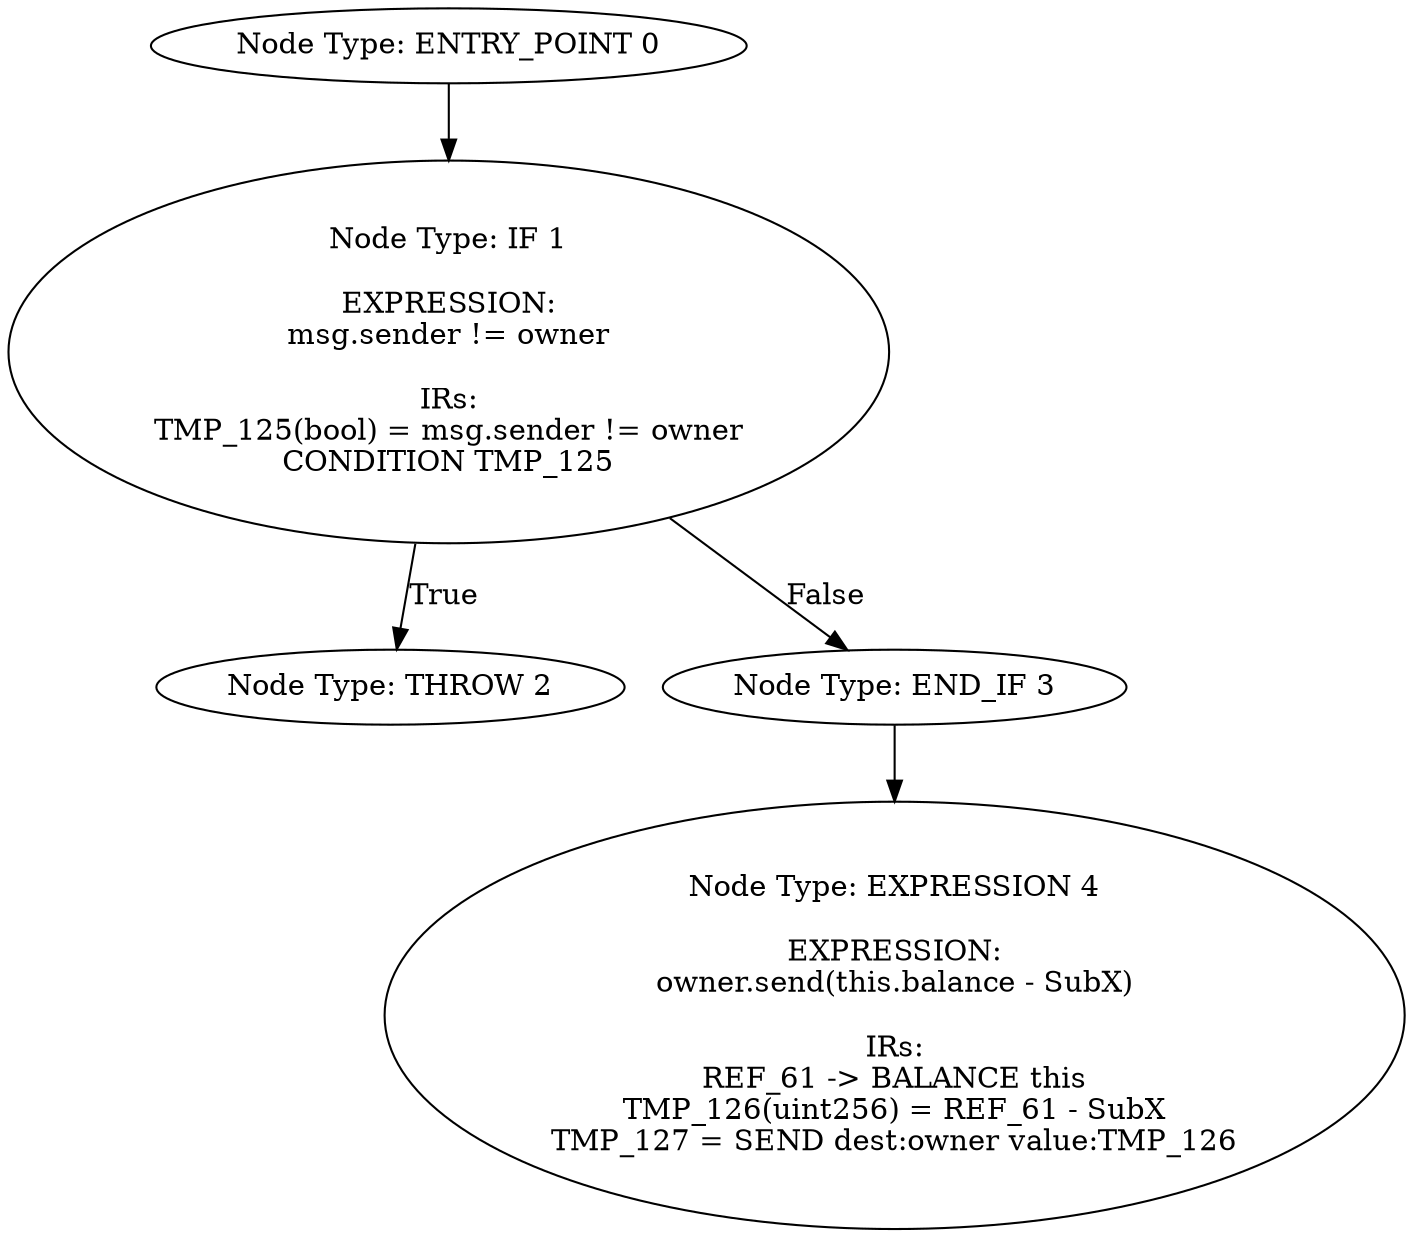 digraph{
0[label="Node Type: ENTRY_POINT 0
"];
0->1;
1[label="Node Type: IF 1

EXPRESSION:
msg.sender != owner

IRs:
TMP_125(bool) = msg.sender != owner
CONDITION TMP_125"];
1->2[label="True"];
1->3[label="False"];
2[label="Node Type: THROW 2
"];
3[label="Node Type: END_IF 3
"];
3->4;
4[label="Node Type: EXPRESSION 4

EXPRESSION:
owner.send(this.balance - SubX)

IRs:
REF_61 -> BALANCE this
TMP_126(uint256) = REF_61 - SubX
TMP_127 = SEND dest:owner value:TMP_126"];
}
